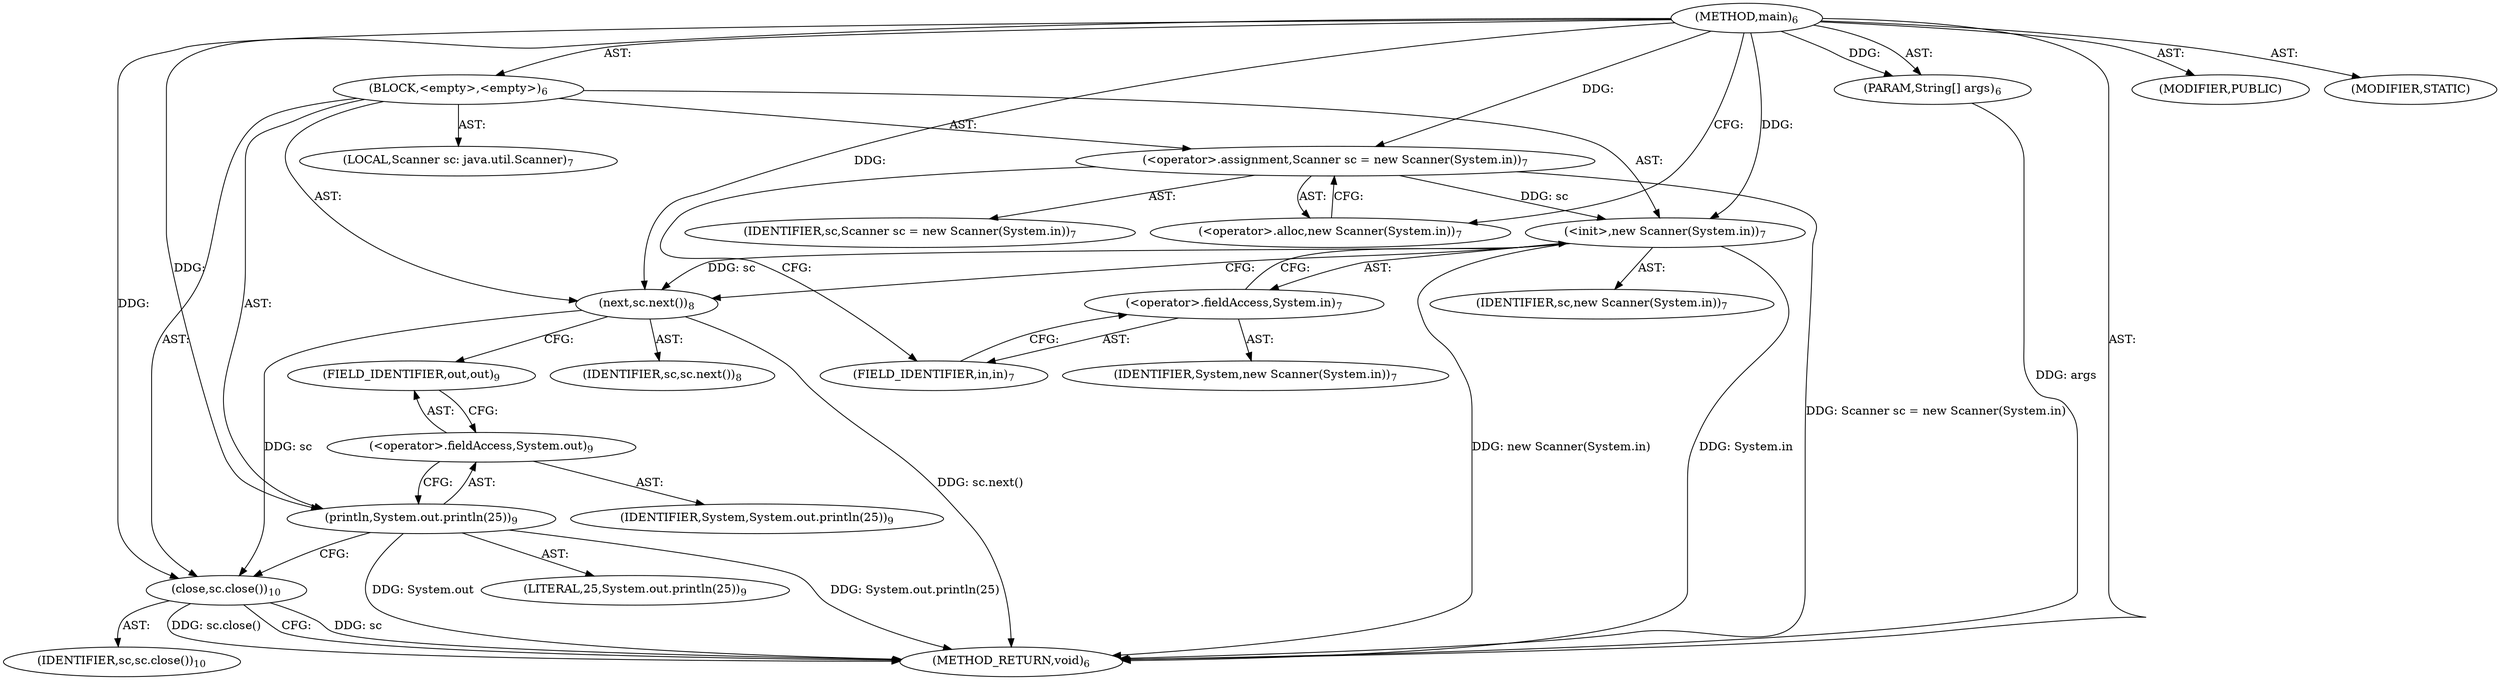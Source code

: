 digraph "main" {  
"19" [label = <(METHOD,main)<SUB>6</SUB>> ]
"20" [label = <(PARAM,String[] args)<SUB>6</SUB>> ]
"21" [label = <(BLOCK,&lt;empty&gt;,&lt;empty&gt;)<SUB>6</SUB>> ]
"4" [label = <(LOCAL,Scanner sc: java.util.Scanner)<SUB>7</SUB>> ]
"22" [label = <(&lt;operator&gt;.assignment,Scanner sc = new Scanner(System.in))<SUB>7</SUB>> ]
"23" [label = <(IDENTIFIER,sc,Scanner sc = new Scanner(System.in))<SUB>7</SUB>> ]
"24" [label = <(&lt;operator&gt;.alloc,new Scanner(System.in))<SUB>7</SUB>> ]
"25" [label = <(&lt;init&gt;,new Scanner(System.in))<SUB>7</SUB>> ]
"3" [label = <(IDENTIFIER,sc,new Scanner(System.in))<SUB>7</SUB>> ]
"26" [label = <(&lt;operator&gt;.fieldAccess,System.in)<SUB>7</SUB>> ]
"27" [label = <(IDENTIFIER,System,new Scanner(System.in))<SUB>7</SUB>> ]
"28" [label = <(FIELD_IDENTIFIER,in,in)<SUB>7</SUB>> ]
"29" [label = <(next,sc.next())<SUB>8</SUB>> ]
"30" [label = <(IDENTIFIER,sc,sc.next())<SUB>8</SUB>> ]
"31" [label = <(println,System.out.println(25))<SUB>9</SUB>> ]
"32" [label = <(&lt;operator&gt;.fieldAccess,System.out)<SUB>9</SUB>> ]
"33" [label = <(IDENTIFIER,System,System.out.println(25))<SUB>9</SUB>> ]
"34" [label = <(FIELD_IDENTIFIER,out,out)<SUB>9</SUB>> ]
"35" [label = <(LITERAL,25,System.out.println(25))<SUB>9</SUB>> ]
"36" [label = <(close,sc.close())<SUB>10</SUB>> ]
"37" [label = <(IDENTIFIER,sc,sc.close())<SUB>10</SUB>> ]
"38" [label = <(MODIFIER,PUBLIC)> ]
"39" [label = <(MODIFIER,STATIC)> ]
"40" [label = <(METHOD_RETURN,void)<SUB>6</SUB>> ]
  "19" -> "20"  [ label = "AST: "] 
  "19" -> "21"  [ label = "AST: "] 
  "19" -> "38"  [ label = "AST: "] 
  "19" -> "39"  [ label = "AST: "] 
  "19" -> "40"  [ label = "AST: "] 
  "21" -> "4"  [ label = "AST: "] 
  "21" -> "22"  [ label = "AST: "] 
  "21" -> "25"  [ label = "AST: "] 
  "21" -> "29"  [ label = "AST: "] 
  "21" -> "31"  [ label = "AST: "] 
  "21" -> "36"  [ label = "AST: "] 
  "22" -> "23"  [ label = "AST: "] 
  "22" -> "24"  [ label = "AST: "] 
  "25" -> "3"  [ label = "AST: "] 
  "25" -> "26"  [ label = "AST: "] 
  "26" -> "27"  [ label = "AST: "] 
  "26" -> "28"  [ label = "AST: "] 
  "29" -> "30"  [ label = "AST: "] 
  "31" -> "32"  [ label = "AST: "] 
  "31" -> "35"  [ label = "AST: "] 
  "32" -> "33"  [ label = "AST: "] 
  "32" -> "34"  [ label = "AST: "] 
  "36" -> "37"  [ label = "AST: "] 
  "22" -> "28"  [ label = "CFG: "] 
  "25" -> "29"  [ label = "CFG: "] 
  "29" -> "34"  [ label = "CFG: "] 
  "31" -> "36"  [ label = "CFG: "] 
  "36" -> "40"  [ label = "CFG: "] 
  "24" -> "22"  [ label = "CFG: "] 
  "26" -> "25"  [ label = "CFG: "] 
  "32" -> "31"  [ label = "CFG: "] 
  "28" -> "26"  [ label = "CFG: "] 
  "34" -> "32"  [ label = "CFG: "] 
  "19" -> "24"  [ label = "CFG: "] 
  "20" -> "40"  [ label = "DDG: args"] 
  "22" -> "40"  [ label = "DDG: Scanner sc = new Scanner(System.in)"] 
  "25" -> "40"  [ label = "DDG: System.in"] 
  "25" -> "40"  [ label = "DDG: new Scanner(System.in)"] 
  "29" -> "40"  [ label = "DDG: sc.next()"] 
  "31" -> "40"  [ label = "DDG: System.out"] 
  "31" -> "40"  [ label = "DDG: System.out.println(25)"] 
  "36" -> "40"  [ label = "DDG: sc"] 
  "36" -> "40"  [ label = "DDG: sc.close()"] 
  "19" -> "20"  [ label = "DDG: "] 
  "19" -> "22"  [ label = "DDG: "] 
  "22" -> "25"  [ label = "DDG: sc"] 
  "19" -> "25"  [ label = "DDG: "] 
  "25" -> "29"  [ label = "DDG: sc"] 
  "19" -> "29"  [ label = "DDG: "] 
  "19" -> "31"  [ label = "DDG: "] 
  "29" -> "36"  [ label = "DDG: sc"] 
  "19" -> "36"  [ label = "DDG: "] 
}
